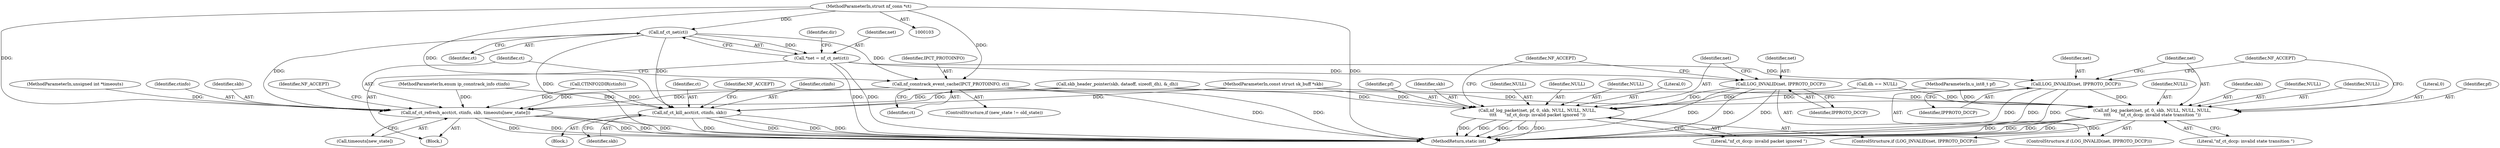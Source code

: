 digraph "0_linux_b22f5126a24b3b2f15448c3f2a254fc10cbc2b92_1@pointer" {
"1000104" [label="(MethodParameterIn,struct nf_conn *ct)"];
"1000115" [label="(Call,nf_ct_net(ct))"];
"1000113" [label="(Call,*net = nf_ct_net(ct))"];
"1000367" [label="(Call,LOG_INVALID(net, IPPROTO_DCCP))"];
"1000370" [label="(Call,nf_log_packet(net, pf, 0, skb, NULL, NULL, NULL,\n\t\t\t\t      \"nf_ct_dccp: invalid packet ignored \"))"];
"1000388" [label="(Call,LOG_INVALID(net, IPPROTO_DCCP))"];
"1000391" [label="(Call,nf_log_packet(net, pf, 0, skb, NULL, NULL, NULL,\n\t\t\t\t      \"nf_ct_dccp: invalid state transition \"))"];
"1000159" [label="(Call,nf_ct_kill_acct(ct, ctinfo, skb))"];
"1000439" [label="(Call,nf_conntrack_event_cache(IPCT_PROTOINFO, ct))"];
"1000442" [label="(Call,nf_ct_refresh_acct(ct, ctinfo, skb, timeouts[new_state]))"];
"1000120" [label="(Call,CTINFO2DIR(ctinfo))"];
"1000372" [label="(Identifier,pf)"];
"1000389" [label="(Identifier,net)"];
"1000162" [label="(Identifier,skb)"];
"1000160" [label="(Identifier,ct)"];
"1000435" [label="(ControlStructure,if (new_state != old_state))"];
"1000375" [label="(Identifier,NULL)"];
"1000394" [label="(Literal,0)"];
"1000450" [label="(Identifier,NF_ACCEPT)"];
"1000387" [label="(ControlStructure,if (LOG_INVALID(net, IPPROTO_DCCP)))"];
"1000451" [label="(MethodReturn,static int)"];
"1000443" [label="(Identifier,ct)"];
"1000164" [label="(Identifier,NF_ACCEPT)"];
"1000446" [label="(Call,timeouts[new_state])"];
"1000370" [label="(Call,nf_log_packet(net, pf, 0, skb, NULL, NULL, NULL,\n\t\t\t\t      \"nf_ct_dccp: invalid packet ignored \"))"];
"1000440" [label="(Identifier,IPCT_PROTOINFO)"];
"1000442" [label="(Call,nf_ct_refresh_acct(ct, ctinfo, skb, timeouts[new_state]))"];
"1000373" [label="(Literal,0)"];
"1000380" [label="(Identifier,NF_ACCEPT)"];
"1000119" [label="(Identifier,dir)"];
"1000374" [label="(Identifier,skb)"];
"1000392" [label="(Identifier,net)"];
"1000393" [label="(Identifier,pf)"];
"1000396" [label="(Identifier,NULL)"];
"1000105" [label="(MethodParameterIn,const struct sk_buff *skb)"];
"1000388" [label="(Call,LOG_INVALID(net, IPPROTO_DCCP))"];
"1000114" [label="(Identifier,net)"];
"1000159" [label="(Call,nf_ct_kill_acct(ct, ctinfo, skb))"];
"1000395" [label="(Identifier,skb)"];
"1000441" [label="(Identifier,ct)"];
"1000367" [label="(Call,LOG_INVALID(net, IPPROTO_DCCP))"];
"1000402" [label="(Identifier,NF_ACCEPT)"];
"1000161" [label="(Identifier,ctinfo)"];
"1000107" [label="(MethodParameterIn,enum ip_conntrack_info ctinfo)"];
"1000371" [label="(Identifier,net)"];
"1000115" [label="(Call,nf_ct_net(ct))"];
"1000377" [label="(Identifier,NULL)"];
"1000390" [label="(Identifier,IPPROTO_DCCP)"];
"1000391" [label="(Call,nf_log_packet(net, pf, 0, skb, NULL, NULL, NULL,\n\t\t\t\t      \"nf_ct_dccp: invalid state transition \"))"];
"1000110" [label="(MethodParameterIn,unsigned int *timeouts)"];
"1000444" [label="(Identifier,ctinfo)"];
"1000104" [label="(MethodParameterIn,struct nf_conn *ct)"];
"1000378" [label="(Literal,\"nf_ct_dccp: invalid packet ignored \")"];
"1000397" [label="(Identifier,NULL)"];
"1000116" [label="(Identifier,ct)"];
"1000398" [label="(Identifier,NULL)"];
"1000158" [label="(Block,)"];
"1000138" [label="(Call,dh == NULL)"];
"1000376" [label="(Identifier,NULL)"];
"1000368" [label="(Identifier,net)"];
"1000113" [label="(Call,*net = nf_ct_net(ct))"];
"1000111" [label="(Block,)"];
"1000439" [label="(Call,nf_conntrack_event_cache(IPCT_PROTOINFO, ct))"];
"1000445" [label="(Identifier,skb)"];
"1000366" [label="(ControlStructure,if (LOG_INVALID(net, IPPROTO_DCCP)))"];
"1000108" [label="(MethodParameterIn,u_int8_t pf)"];
"1000369" [label="(Identifier,IPPROTO_DCCP)"];
"1000399" [label="(Literal,\"nf_ct_dccp: invalid state transition \")"];
"1000130" [label="(Call,skb_header_pointer(skb, dataoff, sizeof(_dh), &_dh))"];
"1000104" -> "1000103"  [label="AST: "];
"1000104" -> "1000451"  [label="DDG: "];
"1000104" -> "1000115"  [label="DDG: "];
"1000104" -> "1000159"  [label="DDG: "];
"1000104" -> "1000439"  [label="DDG: "];
"1000104" -> "1000442"  [label="DDG: "];
"1000115" -> "1000113"  [label="AST: "];
"1000115" -> "1000116"  [label="CFG: "];
"1000116" -> "1000115"  [label="AST: "];
"1000113" -> "1000115"  [label="CFG: "];
"1000115" -> "1000451"  [label="DDG: "];
"1000115" -> "1000113"  [label="DDG: "];
"1000115" -> "1000159"  [label="DDG: "];
"1000115" -> "1000439"  [label="DDG: "];
"1000115" -> "1000442"  [label="DDG: "];
"1000113" -> "1000111"  [label="AST: "];
"1000114" -> "1000113"  [label="AST: "];
"1000119" -> "1000113"  [label="CFG: "];
"1000113" -> "1000451"  [label="DDG: "];
"1000113" -> "1000451"  [label="DDG: "];
"1000113" -> "1000367"  [label="DDG: "];
"1000113" -> "1000388"  [label="DDG: "];
"1000367" -> "1000366"  [label="AST: "];
"1000367" -> "1000369"  [label="CFG: "];
"1000368" -> "1000367"  [label="AST: "];
"1000369" -> "1000367"  [label="AST: "];
"1000371" -> "1000367"  [label="CFG: "];
"1000380" -> "1000367"  [label="CFG: "];
"1000367" -> "1000451"  [label="DDG: "];
"1000367" -> "1000451"  [label="DDG: "];
"1000367" -> "1000451"  [label="DDG: "];
"1000367" -> "1000370"  [label="DDG: "];
"1000370" -> "1000366"  [label="AST: "];
"1000370" -> "1000378"  [label="CFG: "];
"1000371" -> "1000370"  [label="AST: "];
"1000372" -> "1000370"  [label="AST: "];
"1000373" -> "1000370"  [label="AST: "];
"1000374" -> "1000370"  [label="AST: "];
"1000375" -> "1000370"  [label="AST: "];
"1000376" -> "1000370"  [label="AST: "];
"1000377" -> "1000370"  [label="AST: "];
"1000378" -> "1000370"  [label="AST: "];
"1000380" -> "1000370"  [label="CFG: "];
"1000370" -> "1000451"  [label="DDG: "];
"1000370" -> "1000451"  [label="DDG: "];
"1000370" -> "1000451"  [label="DDG: "];
"1000370" -> "1000451"  [label="DDG: "];
"1000370" -> "1000451"  [label="DDG: "];
"1000108" -> "1000370"  [label="DDG: "];
"1000130" -> "1000370"  [label="DDG: "];
"1000105" -> "1000370"  [label="DDG: "];
"1000138" -> "1000370"  [label="DDG: "];
"1000388" -> "1000387"  [label="AST: "];
"1000388" -> "1000390"  [label="CFG: "];
"1000389" -> "1000388"  [label="AST: "];
"1000390" -> "1000388"  [label="AST: "];
"1000392" -> "1000388"  [label="CFG: "];
"1000402" -> "1000388"  [label="CFG: "];
"1000388" -> "1000451"  [label="DDG: "];
"1000388" -> "1000451"  [label="DDG: "];
"1000388" -> "1000451"  [label="DDG: "];
"1000388" -> "1000391"  [label="DDG: "];
"1000391" -> "1000387"  [label="AST: "];
"1000391" -> "1000399"  [label="CFG: "];
"1000392" -> "1000391"  [label="AST: "];
"1000393" -> "1000391"  [label="AST: "];
"1000394" -> "1000391"  [label="AST: "];
"1000395" -> "1000391"  [label="AST: "];
"1000396" -> "1000391"  [label="AST: "];
"1000397" -> "1000391"  [label="AST: "];
"1000398" -> "1000391"  [label="AST: "];
"1000399" -> "1000391"  [label="AST: "];
"1000402" -> "1000391"  [label="CFG: "];
"1000391" -> "1000451"  [label="DDG: "];
"1000391" -> "1000451"  [label="DDG: "];
"1000391" -> "1000451"  [label="DDG: "];
"1000391" -> "1000451"  [label="DDG: "];
"1000391" -> "1000451"  [label="DDG: "];
"1000108" -> "1000391"  [label="DDG: "];
"1000130" -> "1000391"  [label="DDG: "];
"1000105" -> "1000391"  [label="DDG: "];
"1000138" -> "1000391"  [label="DDG: "];
"1000159" -> "1000158"  [label="AST: "];
"1000159" -> "1000162"  [label="CFG: "];
"1000160" -> "1000159"  [label="AST: "];
"1000161" -> "1000159"  [label="AST: "];
"1000162" -> "1000159"  [label="AST: "];
"1000164" -> "1000159"  [label="CFG: "];
"1000159" -> "1000451"  [label="DDG: "];
"1000159" -> "1000451"  [label="DDG: "];
"1000159" -> "1000451"  [label="DDG: "];
"1000159" -> "1000451"  [label="DDG: "];
"1000120" -> "1000159"  [label="DDG: "];
"1000107" -> "1000159"  [label="DDG: "];
"1000130" -> "1000159"  [label="DDG: "];
"1000105" -> "1000159"  [label="DDG: "];
"1000439" -> "1000435"  [label="AST: "];
"1000439" -> "1000441"  [label="CFG: "];
"1000440" -> "1000439"  [label="AST: "];
"1000441" -> "1000439"  [label="AST: "];
"1000443" -> "1000439"  [label="CFG: "];
"1000439" -> "1000451"  [label="DDG: "];
"1000439" -> "1000451"  [label="DDG: "];
"1000439" -> "1000442"  [label="DDG: "];
"1000442" -> "1000111"  [label="AST: "];
"1000442" -> "1000446"  [label="CFG: "];
"1000443" -> "1000442"  [label="AST: "];
"1000444" -> "1000442"  [label="AST: "];
"1000445" -> "1000442"  [label="AST: "];
"1000446" -> "1000442"  [label="AST: "];
"1000450" -> "1000442"  [label="CFG: "];
"1000442" -> "1000451"  [label="DDG: "];
"1000442" -> "1000451"  [label="DDG: "];
"1000442" -> "1000451"  [label="DDG: "];
"1000442" -> "1000451"  [label="DDG: "];
"1000442" -> "1000451"  [label="DDG: "];
"1000120" -> "1000442"  [label="DDG: "];
"1000107" -> "1000442"  [label="DDG: "];
"1000130" -> "1000442"  [label="DDG: "];
"1000105" -> "1000442"  [label="DDG: "];
"1000110" -> "1000442"  [label="DDG: "];
}
